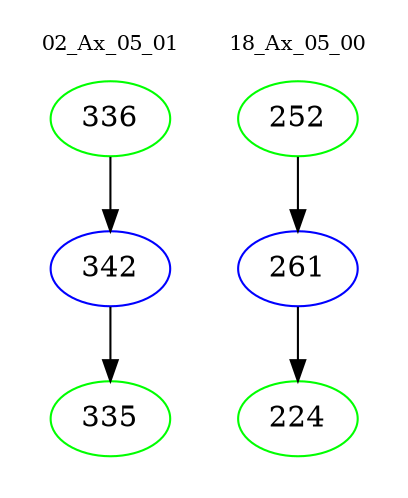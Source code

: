 digraph{
subgraph cluster_0 {
color = white
label = "02_Ax_05_01";
fontsize=10;
T0_336 [label="336", color="green"]
T0_336 -> T0_342 [color="black"]
T0_342 [label="342", color="blue"]
T0_342 -> T0_335 [color="black"]
T0_335 [label="335", color="green"]
}
subgraph cluster_1 {
color = white
label = "18_Ax_05_00";
fontsize=10;
T1_252 [label="252", color="green"]
T1_252 -> T1_261 [color="black"]
T1_261 [label="261", color="blue"]
T1_261 -> T1_224 [color="black"]
T1_224 [label="224", color="green"]
}
}
